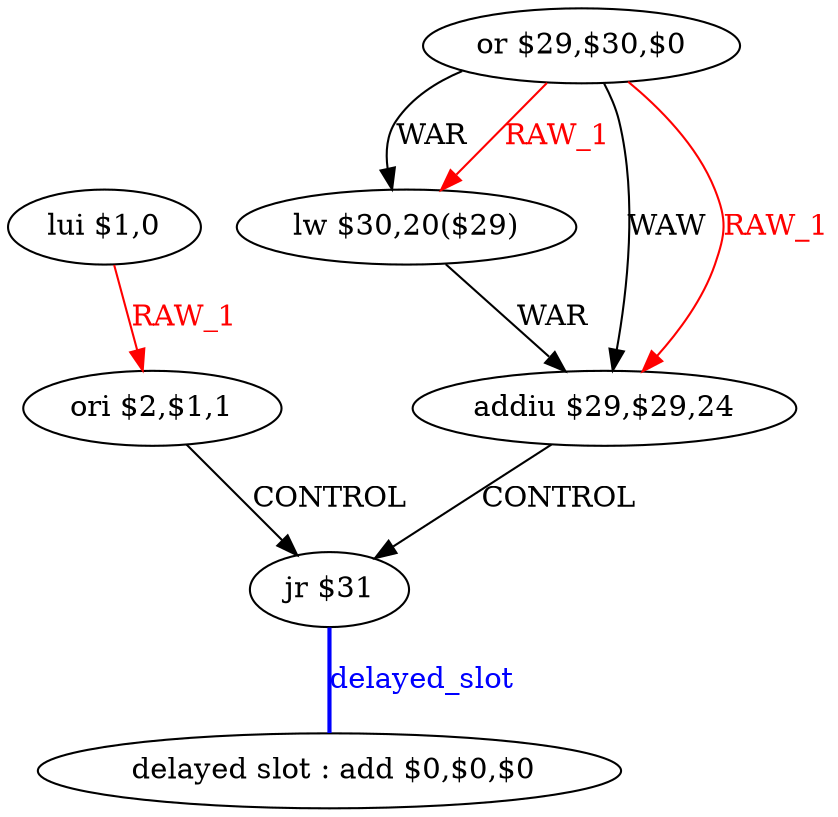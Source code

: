 digraph G1 {
node [shape = ellipse];
i6 [label = " delayed slot : add $0,$0,$0"] ;
i5 ->  i6 [style = bold, dir= none, fontcolor = blue, color = blue, label= "delayed_slot"];
i5 [label = "jr $31"] ;
i0 [label = "lui $1,0"] ;
i0 ->  i1 [color = red, fontcolor = red, label= "RAW_1"];
i1 [label = "ori $2,$1,1"] ;
i1 ->  i5 [label= "CONTROL"];
i2 [label = "or $29,$30,$0"] ;
i2 ->  i3 [label= "WAR"];
i2 ->  i3 [color = red, fontcolor = red, label= "RAW_1"];
i2 ->  i4 [label= "WAW"];
i2 ->  i4 [color = red, fontcolor = red, label= "RAW_1"];
i3 [label = "lw $30,20($29)"] ;
i3 ->  i4 [label= "WAR"];
i4 [label = "addiu $29,$29,24"] ;
i4 ->  i5 [label= "CONTROL"];
}
